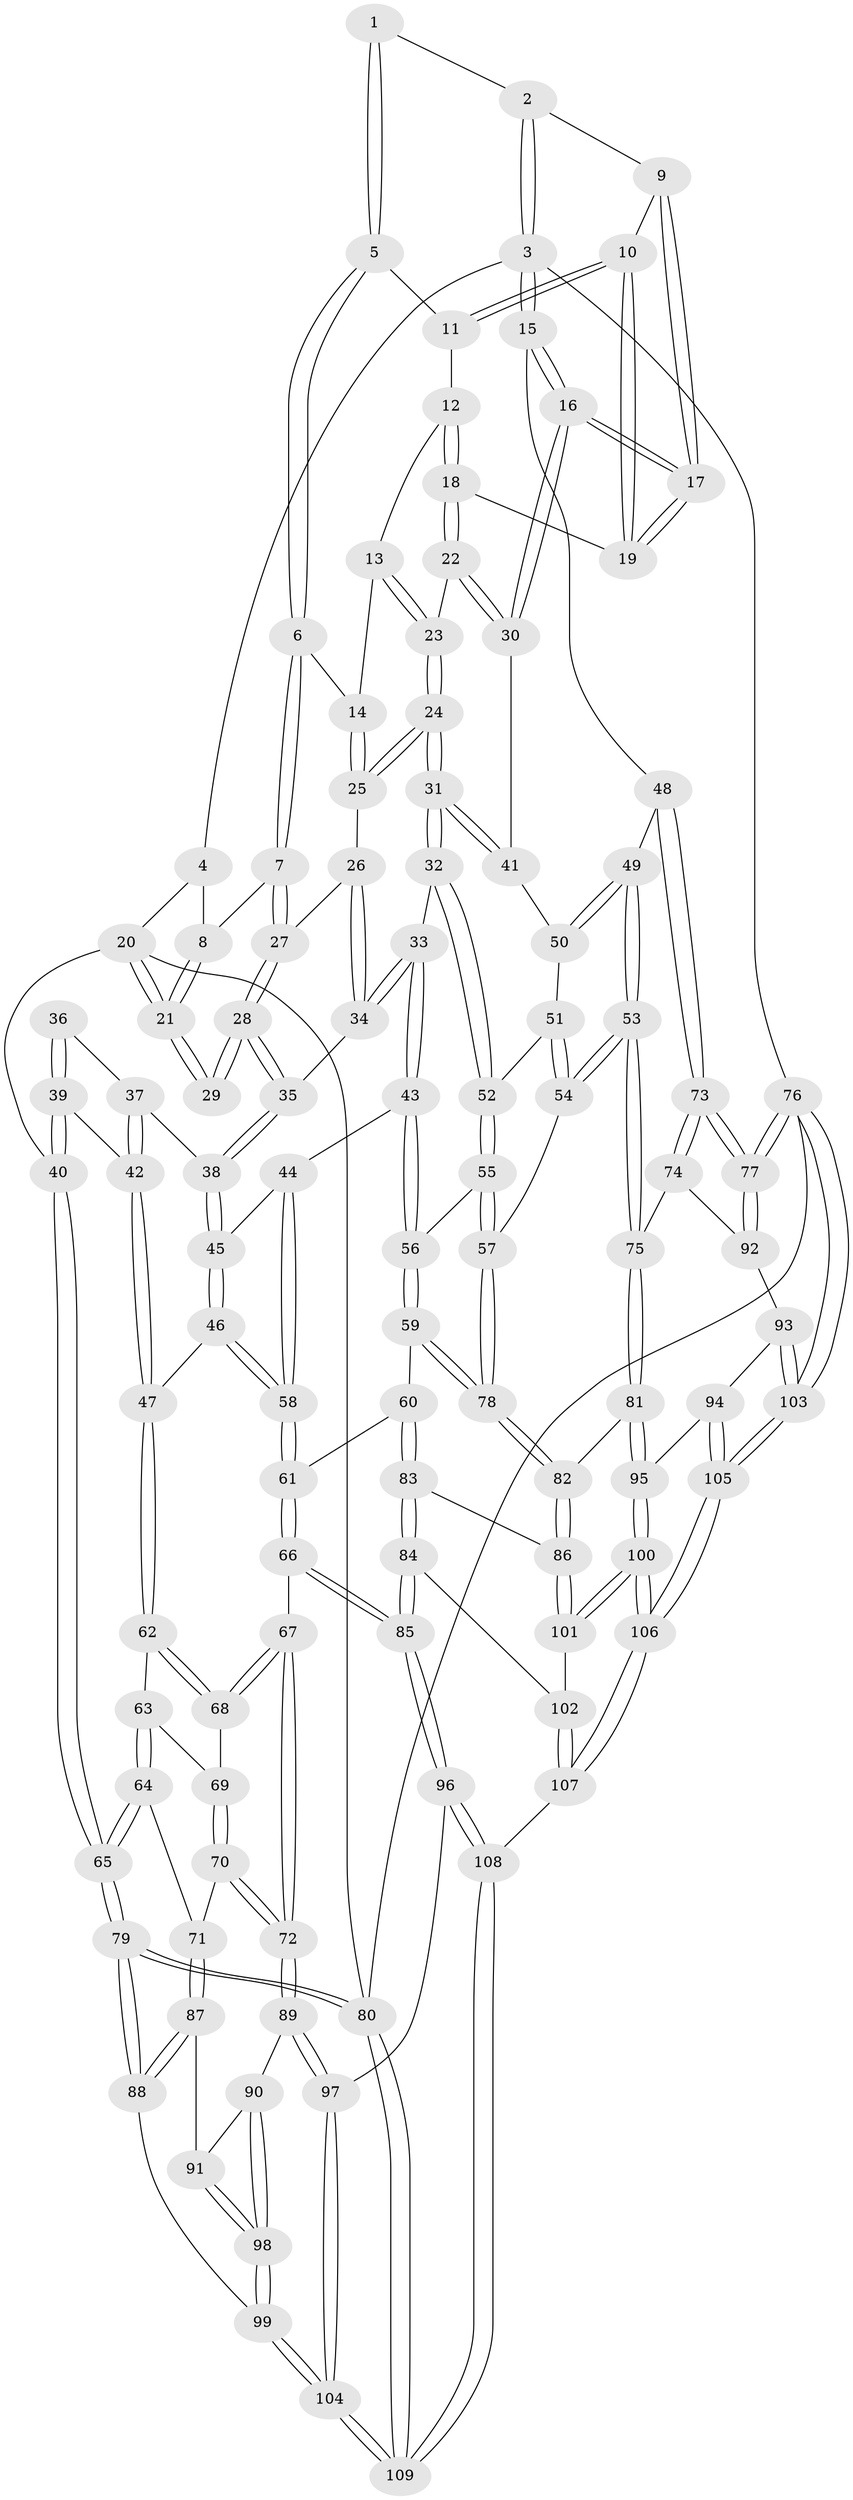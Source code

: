 // Generated by graph-tools (version 1.1) at 2025/16/03/09/25 04:16:53]
// undirected, 109 vertices, 269 edges
graph export_dot {
graph [start="1"]
  node [color=gray90,style=filled];
  1 [pos="+0.32537526153781277+0"];
  2 [pos="+0.8646003469632267+0"];
  3 [pos="+1+0"];
  4 [pos="+0.17696590571683027+0"];
  5 [pos="+0.35046911261515434+0"];
  6 [pos="+0.31551144218392113+0.16117505089455905"];
  7 [pos="+0.3120754828945571+0.16703684875570818"];
  8 [pos="+0.08876860354930252+0.11830804275294551"];
  9 [pos="+0.8418956409248692+0"];
  10 [pos="+0.7659240924924445+0"];
  11 [pos="+0.5178826896521947+0.08176105398109995"];
  12 [pos="+0.5215451221716251+0.1162075772786496"];
  13 [pos="+0.5017224212284701+0.17222959349725678"];
  14 [pos="+0.4800491800628032+0.17914107885339597"];
  15 [pos="+1+0.4065249823642986"];
  16 [pos="+0.9959836251552538+0.32984581016318487"];
  17 [pos="+0.9600666203828628+0.2753958933426906"];
  18 [pos="+0.7025110590116658+0.18668711080800518"];
  19 [pos="+0.7426110288712696+0.10655514468940637"];
  20 [pos="+0+0.33229236435523873"];
  21 [pos="+0+0.25438401248505527"];
  22 [pos="+0.6927781677355516+0.224391269585565"];
  23 [pos="+0.5987547976995786+0.274069642467362"];
  24 [pos="+0.5587659483796861+0.33189221497409865"];
  25 [pos="+0.4553776783911743+0.2853949948377799"];
  26 [pos="+0.4425107663830438+0.28524672330751305"];
  27 [pos="+0.3076891382543676+0.2082177758868403"];
  28 [pos="+0.29149088089039776+0.23835897324489633"];
  29 [pos="+0.18224884351974488+0.27343702511137213"];
  30 [pos="+0.7706986919910292+0.3215132599429573"];
  31 [pos="+0.5523130987432211+0.41558488275684635"];
  32 [pos="+0.5495642013302965+0.42361934082529756"];
  33 [pos="+0.4324423070053614+0.45587489322328134"];
  34 [pos="+0.4082669097921035+0.3483025857535638"];
  35 [pos="+0.30099622141509713+0.3035210205241629"];
  36 [pos="+0.186249319709063+0.32911493021449356"];
  37 [pos="+0.22393964068041616+0.36816269993020523"];
  38 [pos="+0.29831206259553406+0.3285586395981168"];
  39 [pos="+0.13347160972197886+0.4888557063430628"];
  40 [pos="+0+0.41691764857232355"];
  41 [pos="+0.7503723124704774+0.38102859254952753"];
  42 [pos="+0.14197177165643238+0.49213980306763044"];
  43 [pos="+0.41825398605942915+0.4652706905097997"];
  44 [pos="+0.41542305269366786+0.4664428326148708"];
  45 [pos="+0.3235851102092732+0.4452637757476639"];
  46 [pos="+0.20193482791619144+0.515945196148571"];
  47 [pos="+0.183255807470714+0.5173411143308912"];
  48 [pos="+1+0.454728453151514"];
  49 [pos="+0.8769052872709722+0.5418699474057828"];
  50 [pos="+0.7547304811169964+0.4335640022452055"];
  51 [pos="+0.7069357153834589+0.4705561235232986"];
  52 [pos="+0.5732923257736683+0.4598047923276839"];
  53 [pos="+0.7564509596918978+0.6644603111404352"];
  54 [pos="+0.720626718611772+0.652815846526637"];
  55 [pos="+0.6057517028344946+0.6201274777759379"];
  56 [pos="+0.5412689247791884+0.6492095660883439"];
  57 [pos="+0.6899748827515334+0.6502785972027002"];
  58 [pos="+0.3779957016715182+0.6556271034678758"];
  59 [pos="+0.49456970235881603+0.682652414173167"];
  60 [pos="+0.4679784852059164+0.6931185357360551"];
  61 [pos="+0.38621090435651895+0.6810380764596508"];
  62 [pos="+0.17959469646586315+0.5895601163492754"];
  63 [pos="+0.07174057011793926+0.6617956616205725"];
  64 [pos="+0+0.6442338792461944"];
  65 [pos="+0+0.5562416826744234"];
  66 [pos="+0.30822103115187605+0.7567789562289532"];
  67 [pos="+0.29765397531184473+0.758792081079106"];
  68 [pos="+0.18621814589033442+0.6475114151097449"];
  69 [pos="+0.12996855747882213+0.6996712203663961"];
  70 [pos="+0.11559182626139701+0.7715206793206664"];
  71 [pos="+0.11367862893657762+0.7729487883072936"];
  72 [pos="+0.27599826872305555+0.7761168175010821"];
  73 [pos="+1+0.7012193440416526"];
  74 [pos="+0.8119218093390295+0.7533337875263703"];
  75 [pos="+0.7762001844847035+0.7110189502352985"];
  76 [pos="+1+1"];
  77 [pos="+1+0.9837730785419937"];
  78 [pos="+0.6002352042697572+0.8038097964883161"];
  79 [pos="+0+0.8332864749854495"];
  80 [pos="+0+1"];
  81 [pos="+0.6543420018685744+0.8481133735204166"];
  82 [pos="+0.6005011918719853+0.8405094752174617"];
  83 [pos="+0.47554581603652163+0.7339334922950133"];
  84 [pos="+0.46811542942975987+0.8908261197512983"];
  85 [pos="+0.40956332340175616+0.9124634912404678"];
  86 [pos="+0.5798428101491485+0.8555408763352065"];
  87 [pos="+0.08848637630729929+0.8109715957455148"];
  88 [pos="+0+0.8473651407471829"];
  89 [pos="+0.22800948319353223+0.8819308703612958"];
  90 [pos="+0.19483271155172743+0.8791001833425385"];
  91 [pos="+0.09723612373329019+0.8237957162470022"];
  92 [pos="+0.8296159391122129+0.8455633561703845"];
  93 [pos="+0.8272196855105758+0.8500301932848949"];
  94 [pos="+0.7074121126728429+0.9100408036190448"];
  95 [pos="+0.7017373819820881+0.9067716512348066"];
  96 [pos="+0.39391369777722995+0.9432409214753773"];
  97 [pos="+0.23633684979169267+0.9108005379466688"];
  98 [pos="+0.10863545149648732+0.9343298118183553"];
  99 [pos="+0.09771350627807912+0.9635976291538078"];
  100 [pos="+0.603032862963014+0.9464578929906321"];
  101 [pos="+0.5473842454955591+0.8963419064076124"];
  102 [pos="+0.5324588519728882+0.9008525727775002"];
  103 [pos="+0.8488627599245684+1"];
  104 [pos="+0.1703231365892601+1"];
  105 [pos="+0.7375348011011642+1"];
  106 [pos="+0.7340642370881634+1"];
  107 [pos="+0.517767214580532+1"];
  108 [pos="+0.3649030282665799+1"];
  109 [pos="+0.17814960690334034+1"];
  1 -- 2;
  1 -- 5;
  1 -- 5;
  2 -- 3;
  2 -- 3;
  2 -- 9;
  3 -- 4;
  3 -- 15;
  3 -- 15;
  3 -- 76;
  4 -- 8;
  4 -- 20;
  5 -- 6;
  5 -- 6;
  5 -- 11;
  6 -- 7;
  6 -- 7;
  6 -- 14;
  7 -- 8;
  7 -- 27;
  7 -- 27;
  8 -- 21;
  8 -- 21;
  9 -- 10;
  9 -- 17;
  9 -- 17;
  10 -- 11;
  10 -- 11;
  10 -- 19;
  10 -- 19;
  11 -- 12;
  12 -- 13;
  12 -- 18;
  12 -- 18;
  13 -- 14;
  13 -- 23;
  13 -- 23;
  14 -- 25;
  14 -- 25;
  15 -- 16;
  15 -- 16;
  15 -- 48;
  16 -- 17;
  16 -- 17;
  16 -- 30;
  16 -- 30;
  17 -- 19;
  17 -- 19;
  18 -- 19;
  18 -- 22;
  18 -- 22;
  20 -- 21;
  20 -- 21;
  20 -- 40;
  20 -- 80;
  21 -- 29;
  21 -- 29;
  22 -- 23;
  22 -- 30;
  22 -- 30;
  23 -- 24;
  23 -- 24;
  24 -- 25;
  24 -- 25;
  24 -- 31;
  24 -- 31;
  25 -- 26;
  26 -- 27;
  26 -- 34;
  26 -- 34;
  27 -- 28;
  27 -- 28;
  28 -- 29;
  28 -- 29;
  28 -- 35;
  28 -- 35;
  30 -- 41;
  31 -- 32;
  31 -- 32;
  31 -- 41;
  31 -- 41;
  32 -- 33;
  32 -- 52;
  32 -- 52;
  33 -- 34;
  33 -- 34;
  33 -- 43;
  33 -- 43;
  34 -- 35;
  35 -- 38;
  35 -- 38;
  36 -- 37;
  36 -- 39;
  36 -- 39;
  37 -- 38;
  37 -- 42;
  37 -- 42;
  38 -- 45;
  38 -- 45;
  39 -- 40;
  39 -- 40;
  39 -- 42;
  40 -- 65;
  40 -- 65;
  41 -- 50;
  42 -- 47;
  42 -- 47;
  43 -- 44;
  43 -- 56;
  43 -- 56;
  44 -- 45;
  44 -- 58;
  44 -- 58;
  45 -- 46;
  45 -- 46;
  46 -- 47;
  46 -- 58;
  46 -- 58;
  47 -- 62;
  47 -- 62;
  48 -- 49;
  48 -- 73;
  48 -- 73;
  49 -- 50;
  49 -- 50;
  49 -- 53;
  49 -- 53;
  50 -- 51;
  51 -- 52;
  51 -- 54;
  51 -- 54;
  52 -- 55;
  52 -- 55;
  53 -- 54;
  53 -- 54;
  53 -- 75;
  53 -- 75;
  54 -- 57;
  55 -- 56;
  55 -- 57;
  55 -- 57;
  56 -- 59;
  56 -- 59;
  57 -- 78;
  57 -- 78;
  58 -- 61;
  58 -- 61;
  59 -- 60;
  59 -- 78;
  59 -- 78;
  60 -- 61;
  60 -- 83;
  60 -- 83;
  61 -- 66;
  61 -- 66;
  62 -- 63;
  62 -- 68;
  62 -- 68;
  63 -- 64;
  63 -- 64;
  63 -- 69;
  64 -- 65;
  64 -- 65;
  64 -- 71;
  65 -- 79;
  65 -- 79;
  66 -- 67;
  66 -- 85;
  66 -- 85;
  67 -- 68;
  67 -- 68;
  67 -- 72;
  67 -- 72;
  68 -- 69;
  69 -- 70;
  69 -- 70;
  70 -- 71;
  70 -- 72;
  70 -- 72;
  71 -- 87;
  71 -- 87;
  72 -- 89;
  72 -- 89;
  73 -- 74;
  73 -- 74;
  73 -- 77;
  73 -- 77;
  74 -- 75;
  74 -- 92;
  75 -- 81;
  75 -- 81;
  76 -- 77;
  76 -- 77;
  76 -- 103;
  76 -- 103;
  76 -- 80;
  77 -- 92;
  77 -- 92;
  78 -- 82;
  78 -- 82;
  79 -- 80;
  79 -- 80;
  79 -- 88;
  79 -- 88;
  80 -- 109;
  80 -- 109;
  81 -- 82;
  81 -- 95;
  81 -- 95;
  82 -- 86;
  82 -- 86;
  83 -- 84;
  83 -- 84;
  83 -- 86;
  84 -- 85;
  84 -- 85;
  84 -- 102;
  85 -- 96;
  85 -- 96;
  86 -- 101;
  86 -- 101;
  87 -- 88;
  87 -- 88;
  87 -- 91;
  88 -- 99;
  89 -- 90;
  89 -- 97;
  89 -- 97;
  90 -- 91;
  90 -- 98;
  90 -- 98;
  91 -- 98;
  91 -- 98;
  92 -- 93;
  93 -- 94;
  93 -- 103;
  93 -- 103;
  94 -- 95;
  94 -- 105;
  94 -- 105;
  95 -- 100;
  95 -- 100;
  96 -- 97;
  96 -- 108;
  96 -- 108;
  97 -- 104;
  97 -- 104;
  98 -- 99;
  98 -- 99;
  99 -- 104;
  99 -- 104;
  100 -- 101;
  100 -- 101;
  100 -- 106;
  100 -- 106;
  101 -- 102;
  102 -- 107;
  102 -- 107;
  103 -- 105;
  103 -- 105;
  104 -- 109;
  104 -- 109;
  105 -- 106;
  105 -- 106;
  106 -- 107;
  106 -- 107;
  107 -- 108;
  108 -- 109;
  108 -- 109;
}

